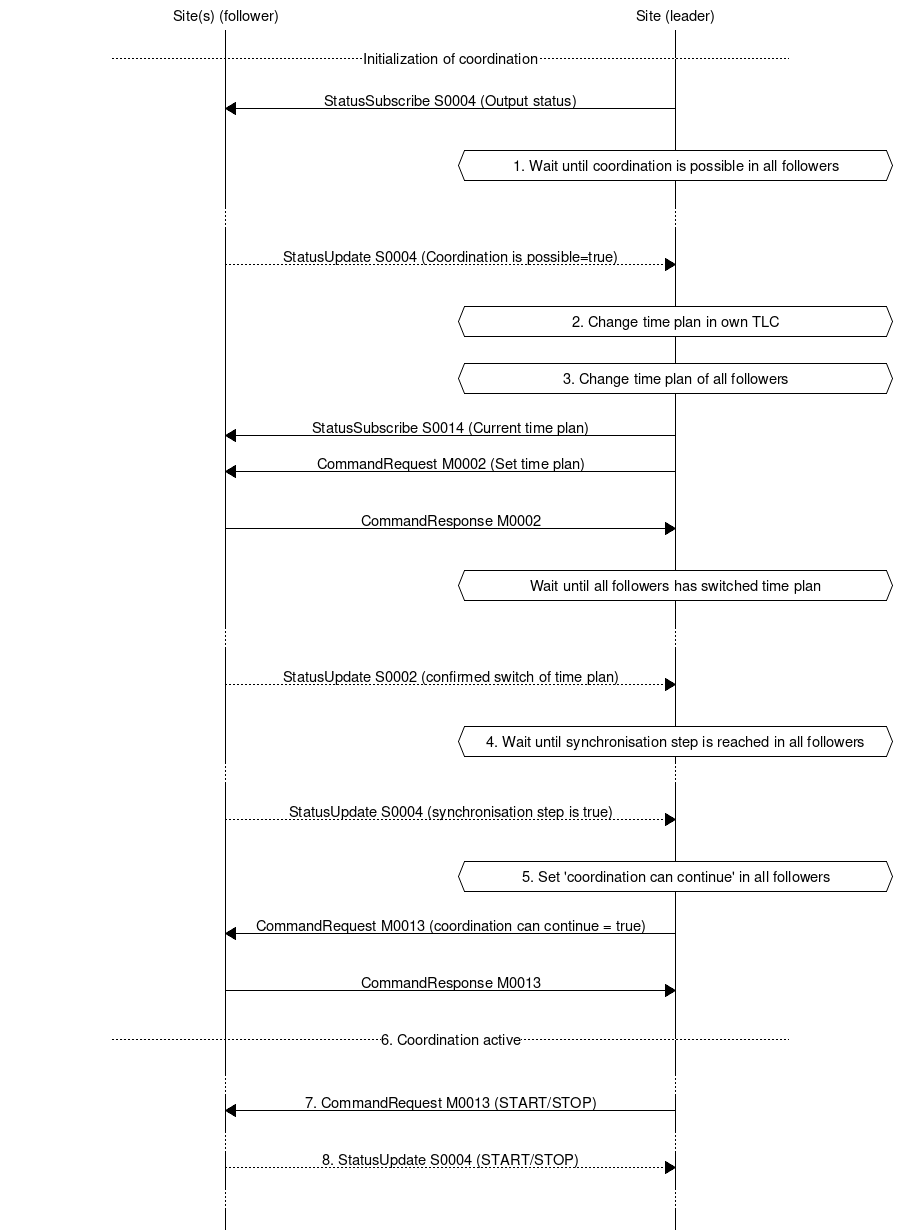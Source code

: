 # MSC for establish local coordination

msc {
  hscale = "1.5", arcgradient = "0";

  a [label="Site(s) (follower)"], b [label="Site (leader)"];

  |||;
  --- [ label = "Initialization of coordination" ];
  |||;
  a<=b [ label = "StatusSubscribe S0004 (Output status)" ];
  |||;
  b abox b [ label = "1. Wait until coordination is possible in all followers" ];
  |||;
  ...;
  |||;
  a>>b [ label = "StatusUpdate S0004 (Coordination is possible=true)" ];
  |||;
  b abox b [ label = "2. Change time plan in own TLC" ];
  |||;
  b abox b [ label = "3. Change time plan of all followers" ];
  |||;
  a<=b [ label = "StatusSubscribe S0014 (Current time plan)" ];
  a<=b [ label = "CommandRequest M0002 (Set time plan)" ];
  |||;
  a=>b [ label = "CommandResponse M0002" ];
  |||;
  b abox b [ label = "Wait until all followers has switched time plan" ];
  |||;
  ...;
  |||;
  a>>b [ label = "StatusUpdate S0002 (confirmed switch of time plan)" ];
  |||;
  b abox b [ label = "4. Wait until synchronisation step is reached in all followers" ];
  ...;
  |||;
  a>>b [ label = "StatusUpdate S0004 (synchronisation step is true)" ];
  |||;
  b abox b [ label = "5. Set 'coordination can continue' in all followers" ];
  |||;
  a<=b [ label = "CommandRequest M0013 (coordination can continue = true)" ];
  |||;
  a=>b [ label = "CommandResponse M0013" ];
  |||;
  --- [ label = "6. Coordination active" ];
  |||;
  ...;
  a<=b [ label = "7. CommandRequest M0013 (START/STOP)" ];
  ...;
  a>>b [ label = "8. StatusUpdate S0004 (START/STOP)" ];
  ...;
  |||;
}
